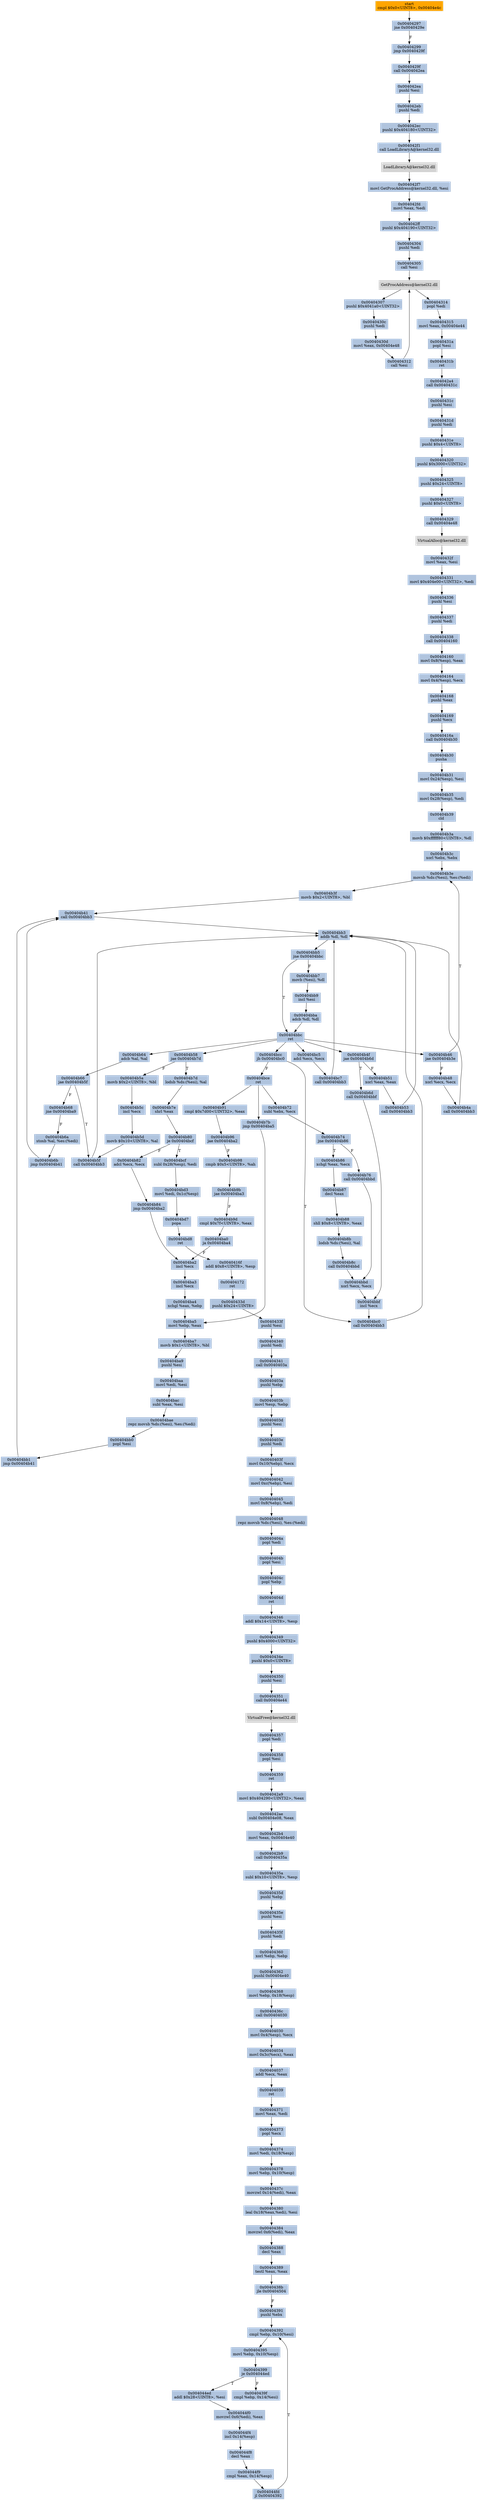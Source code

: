 digraph G {
node[shape=rectangle,style=filled,fillcolor=lightsteelblue,color=lightsteelblue]
bgcolor="transparent"
a0x00404290cmpl_0x0UINT8_0x00404e4c[label="start\ncmpl $0x0<UINT8>, 0x00404e4c",fillcolor="orange",color="lightgrey"];
a0x00404297jne_0x0040429e[label="0x00404297\njne 0x0040429e"];
a0x00404299jmp_0x0040429f[label="0x00404299\njmp 0x0040429f"];
a0x0040429fcall_0x004042ea[label="0x0040429f\ncall 0x004042ea"];
a0x004042eapushl_esi[label="0x004042ea\npushl %esi"];
a0x004042ebpushl_edi[label="0x004042eb\npushl %edi"];
a0x004042ecpushl_0x404180UINT32[label="0x004042ec\npushl $0x404180<UINT32>"];
a0x004042f1call_LoadLibraryA_kernel32_dll[label="0x004042f1\ncall LoadLibraryA@kernel32.dll"];
LoadLibraryA_kernel32_dll[label="LoadLibraryA@kernel32.dll",fillcolor="lightgrey",color="lightgrey"];
a0x004042f7movl_GetProcAddress_kernel32_dll_esi[label="0x004042f7\nmovl GetProcAddress@kernel32.dll, %esi"];
a0x004042fdmovl_eax_edi[label="0x004042fd\nmovl %eax, %edi"];
a0x004042ffpushl_0x404190UINT32[label="0x004042ff\npushl $0x404190<UINT32>"];
a0x00404304pushl_edi[label="0x00404304\npushl %edi"];
a0x00404305call_esi[label="0x00404305\ncall %esi"];
GetProcAddress_kernel32_dll[label="GetProcAddress@kernel32.dll",fillcolor="lightgrey",color="lightgrey"];
a0x00404307pushl_0x4041a0UINT32[label="0x00404307\npushl $0x4041a0<UINT32>"];
a0x0040430cpushl_edi[label="0x0040430c\npushl %edi"];
a0x0040430dmovl_eax_0x00404e48[label="0x0040430d\nmovl %eax, 0x00404e48"];
a0x00404312call_esi[label="0x00404312\ncall %esi"];
a0x00404314popl_edi[label="0x00404314\npopl %edi"];
a0x00404315movl_eax_0x00404e44[label="0x00404315\nmovl %eax, 0x00404e44"];
a0x0040431apopl_esi[label="0x0040431a\npopl %esi"];
a0x0040431bret[label="0x0040431b\nret"];
a0x004042a4call_0x0040431c[label="0x004042a4\ncall 0x0040431c"];
a0x0040431cpushl_esi[label="0x0040431c\npushl %esi"];
a0x0040431dpushl_edi[label="0x0040431d\npushl %edi"];
a0x0040431epushl_0x4UINT8[label="0x0040431e\npushl $0x4<UINT8>"];
a0x00404320pushl_0x3000UINT32[label="0x00404320\npushl $0x3000<UINT32>"];
a0x00404325pushl_0x24UINT8[label="0x00404325\npushl $0x24<UINT8>"];
a0x00404327pushl_0x0UINT8[label="0x00404327\npushl $0x0<UINT8>"];
a0x00404329call_0x00404e48[label="0x00404329\ncall 0x00404e48"];
VirtualAlloc_kernel32_dll[label="VirtualAlloc@kernel32.dll",fillcolor="lightgrey",color="lightgrey"];
a0x0040432fmovl_eax_esi[label="0x0040432f\nmovl %eax, %esi"];
a0x00404331movl_0x404e00UINT32_edi[label="0x00404331\nmovl $0x404e00<UINT32>, %edi"];
a0x00404336pushl_esi[label="0x00404336\npushl %esi"];
a0x00404337pushl_edi[label="0x00404337\npushl %edi"];
a0x00404338call_0x00404160[label="0x00404338\ncall 0x00404160"];
a0x00404160movl_0x8esp__eax[label="0x00404160\nmovl 0x8(%esp), %eax"];
a0x00404164movl_0x4esp__ecx[label="0x00404164\nmovl 0x4(%esp), %ecx"];
a0x00404168pushl_eax[label="0x00404168\npushl %eax"];
a0x00404169pushl_ecx[label="0x00404169\npushl %ecx"];
a0x0040416acall_0x00404b30[label="0x0040416a\ncall 0x00404b30"];
a0x00404b30pusha_[label="0x00404b30\npusha "];
a0x00404b31movl_0x24esp__esi[label="0x00404b31\nmovl 0x24(%esp), %esi"];
a0x00404b35movl_0x28esp__edi[label="0x00404b35\nmovl 0x28(%esp), %edi"];
a0x00404b39cld_[label="0x00404b39\ncld "];
a0x00404b3amovb_0xffffff80UINT8_dl[label="0x00404b3a\nmovb $0xffffff80<UINT8>, %dl"];
a0x00404b3cxorl_ebx_ebx[label="0x00404b3c\nxorl %ebx, %ebx"];
a0x00404b3emovsb_ds_esi__es_edi_[label="0x00404b3e\nmovsb %ds:(%esi), %es:(%edi)"];
a0x00404b3fmovb_0x2UINT8_bl[label="0x00404b3f\nmovb $0x2<UINT8>, %bl"];
a0x00404b41call_0x00404bb3[label="0x00404b41\ncall 0x00404bb3"];
a0x00404bb3addb_dl_dl[label="0x00404bb3\naddb %dl, %dl"];
a0x00404bb5jne_0x00404bbc[label="0x00404bb5\njne 0x00404bbc"];
a0x00404bb7movb_esi__dl[label="0x00404bb7\nmovb (%esi), %dl"];
a0x00404bb9incl_esi[label="0x00404bb9\nincl %esi"];
a0x00404bbaadcb_dl_dl[label="0x00404bba\nadcb %dl, %dl"];
a0x00404bbcret[label="0x00404bbc\nret"];
a0x00404b46jae_0x00404b3e[label="0x00404b46\njae 0x00404b3e"];
a0x00404b48xorl_ecx_ecx[label="0x00404b48\nxorl %ecx, %ecx"];
a0x00404b4acall_0x00404bb3[label="0x00404b4a\ncall 0x00404bb3"];
a0x00404b4fjae_0x00404b6d[label="0x00404b4f\njae 0x00404b6d"];
a0x00404b51xorl_eax_eax[label="0x00404b51\nxorl %eax, %eax"];
a0x00404b53call_0x00404bb3[label="0x00404b53\ncall 0x00404bb3"];
a0x00404b58jae_0x00404b7d[label="0x00404b58\njae 0x00404b7d"];
a0x00404b5amovb_0x2UINT8_bl[label="0x00404b5a\nmovb $0x2<UINT8>, %bl"];
a0x00404b5cincl_ecx[label="0x00404b5c\nincl %ecx"];
a0x00404b5dmovb_0x10UINT8_al[label="0x00404b5d\nmovb $0x10<UINT8>, %al"];
a0x00404b5fcall_0x00404bb3[label="0x00404b5f\ncall 0x00404bb3"];
a0x00404b64adcb_al_al[label="0x00404b64\nadcb %al, %al"];
a0x00404b66jae_0x00404b5f[label="0x00404b66\njae 0x00404b5f"];
a0x00404b68jne_0x00404ba9[label="0x00404b68\njne 0x00404ba9"];
a0x00404b6astosb_al_es_edi_[label="0x00404b6a\nstosb %al, %es:(%edi)"];
a0x00404b6bjmp_0x00404b41[label="0x00404b6b\njmp 0x00404b41"];
a0x00404b7dlodsb_ds_esi__al[label="0x00404b7d\nlodsb %ds:(%esi), %al"];
a0x00404b7eshrl_eax[label="0x00404b7e\nshrl %eax"];
a0x00404b80je_0x00404bcf[label="0x00404b80\nje 0x00404bcf"];
a0x00404b82adcl_ecx_ecx[label="0x00404b82\nadcl %ecx, %ecx"];
a0x00404b84jmp_0x00404ba2[label="0x00404b84\njmp 0x00404ba2"];
a0x00404ba2incl_ecx[label="0x00404ba2\nincl %ecx"];
a0x00404ba3incl_ecx[label="0x00404ba3\nincl %ecx"];
a0x00404ba4xchgl_eax_ebp[label="0x00404ba4\nxchgl %eax, %ebp"];
a0x00404ba5movl_ebp_eax[label="0x00404ba5\nmovl %ebp, %eax"];
a0x00404ba7movb_0x1UINT8_bl[label="0x00404ba7\nmovb $0x1<UINT8>, %bl"];
a0x00404ba9pushl_esi[label="0x00404ba9\npushl %esi"];
a0x00404baamovl_edi_esi[label="0x00404baa\nmovl %edi, %esi"];
a0x00404bacsubl_eax_esi[label="0x00404bac\nsubl %eax, %esi"];
a0x00404baerepz_movsb_ds_esi__es_edi_[label="0x00404bae\nrepz movsb %ds:(%esi), %es:(%edi)"];
a0x00404bb0popl_esi[label="0x00404bb0\npopl %esi"];
a0x00404bb1jmp_0x00404b41[label="0x00404bb1\njmp 0x00404b41"];
a0x00404b6dcall_0x00404bbf[label="0x00404b6d\ncall 0x00404bbf"];
a0x00404bbfincl_ecx[label="0x00404bbf\nincl %ecx"];
a0x00404bc0call_0x00404bb3[label="0x00404bc0\ncall 0x00404bb3"];
a0x00404bc5adcl_ecx_ecx[label="0x00404bc5\nadcl %ecx, %ecx"];
a0x00404bc7call_0x00404bb3[label="0x00404bc7\ncall 0x00404bb3"];
a0x00404bccjb_0x00404bc0[label="0x00404bcc\njb 0x00404bc0"];
a0x00404bceret[label="0x00404bce\nret"];
a0x00404b72subl_ebx_ecx[label="0x00404b72\nsubl %ebx, %ecx"];
a0x00404b74jne_0x00404b86[label="0x00404b74\njne 0x00404b86"];
a0x00404b76call_0x00404bbd[label="0x00404b76\ncall 0x00404bbd"];
a0x00404bbdxorl_ecx_ecx[label="0x00404bbd\nxorl %ecx, %ecx"];
a0x00404b7bjmp_0x00404ba5[label="0x00404b7b\njmp 0x00404ba5"];
a0x00404b86xchgl_eax_ecx[label="0x00404b86\nxchgl %eax, %ecx"];
a0x00404b87decl_eax[label="0x00404b87\ndecl %eax"];
a0x00404b88shll_0x8UINT8_eax[label="0x00404b88\nshll $0x8<UINT8>, %eax"];
a0x00404b8blodsb_ds_esi__al[label="0x00404b8b\nlodsb %ds:(%esi), %al"];
a0x00404b8ccall_0x00404bbd[label="0x00404b8c\ncall 0x00404bbd"];
a0x00404b91cmpl_0x7d00UINT32_eax[label="0x00404b91\ncmpl $0x7d00<UINT32>, %eax"];
a0x00404b96jae_0x00404ba2[label="0x00404b96\njae 0x00404ba2"];
a0x00404b98cmpb_0x5UINT8_ah[label="0x00404b98\ncmpb $0x5<UINT8>, %ah"];
a0x00404b9bjae_0x00404ba3[label="0x00404b9b\njae 0x00404ba3"];
a0x00404b9dcmpl_0x7fUINT8_eax[label="0x00404b9d\ncmpl $0x7f<UINT8>, %eax"];
a0x00404ba0ja_0x00404ba4[label="0x00404ba0\nja 0x00404ba4"];
a0x00404bcfsubl_0x28esp__edi[label="0x00404bcf\nsubl 0x28(%esp), %edi"];
a0x00404bd3movl_edi_0x1cesp_[label="0x00404bd3\nmovl %edi, 0x1c(%esp)"];
a0x00404bd7popa_[label="0x00404bd7\npopa "];
a0x00404bd8ret[label="0x00404bd8\nret"];
a0x0040416faddl_0x8UINT8_esp[label="0x0040416f\naddl $0x8<UINT8>, %esp"];
a0x00404172ret[label="0x00404172\nret"];
a0x0040433dpushl_0x24UINT8[label="0x0040433d\npushl $0x24<UINT8>"];
a0x0040433fpushl_esi[label="0x0040433f\npushl %esi"];
a0x00404340pushl_edi[label="0x00404340\npushl %edi"];
a0x00404341call_0x0040403a[label="0x00404341\ncall 0x0040403a"];
a0x0040403apushl_ebp[label="0x0040403a\npushl %ebp"];
a0x0040403bmovl_esp_ebp[label="0x0040403b\nmovl %esp, %ebp"];
a0x0040403dpushl_esi[label="0x0040403d\npushl %esi"];
a0x0040403epushl_edi[label="0x0040403e\npushl %edi"];
a0x0040403fmovl_0x10ebp__ecx[label="0x0040403f\nmovl 0x10(%ebp), %ecx"];
a0x00404042movl_0xcebp__esi[label="0x00404042\nmovl 0xc(%ebp), %esi"];
a0x00404045movl_0x8ebp__edi[label="0x00404045\nmovl 0x8(%ebp), %edi"];
a0x00404048repz_movsb_ds_esi__es_edi_[label="0x00404048\nrepz movsb %ds:(%esi), %es:(%edi)"];
a0x0040404apopl_edi[label="0x0040404a\npopl %edi"];
a0x0040404bpopl_esi[label="0x0040404b\npopl %esi"];
a0x0040404cpopl_ebp[label="0x0040404c\npopl %ebp"];
a0x0040404dret[label="0x0040404d\nret"];
a0x00404346addl_0x14UINT8_esp[label="0x00404346\naddl $0x14<UINT8>, %esp"];
a0x00404349pushl_0x4000UINT32[label="0x00404349\npushl $0x4000<UINT32>"];
a0x0040434epushl_0x0UINT8[label="0x0040434e\npushl $0x0<UINT8>"];
a0x00404350pushl_esi[label="0x00404350\npushl %esi"];
a0x00404351call_0x00404e44[label="0x00404351\ncall 0x00404e44"];
VirtualFree_kernel32_dll[label="VirtualFree@kernel32.dll",fillcolor="lightgrey",color="lightgrey"];
a0x00404357popl_edi[label="0x00404357\npopl %edi"];
a0x00404358popl_esi[label="0x00404358\npopl %esi"];
a0x00404359ret[label="0x00404359\nret"];
a0x004042a9movl_0x404290UINT32_eax[label="0x004042a9\nmovl $0x404290<UINT32>, %eax"];
a0x004042aesubl_0x00404e08_eax[label="0x004042ae\nsubl 0x00404e08, %eax"];
a0x004042b4movl_eax_0x00404e40[label="0x004042b4\nmovl %eax, 0x00404e40"];
a0x004042b9call_0x0040435a[label="0x004042b9\ncall 0x0040435a"];
a0x0040435asubl_0x10UINT8_esp[label="0x0040435a\nsubl $0x10<UINT8>, %esp"];
a0x0040435dpushl_ebp[label="0x0040435d\npushl %ebp"];
a0x0040435epushl_esi[label="0x0040435e\npushl %esi"];
a0x0040435fpushl_edi[label="0x0040435f\npushl %edi"];
a0x00404360xorl_ebp_ebp[label="0x00404360\nxorl %ebp, %ebp"];
a0x00404362pushl_0x00404e40[label="0x00404362\npushl 0x00404e40"];
a0x00404368movl_ebp_0x18esp_[label="0x00404368\nmovl %ebp, 0x18(%esp)"];
a0x0040436ccall_0x00404030[label="0x0040436c\ncall 0x00404030"];
a0x00404030movl_0x4esp__ecx[label="0x00404030\nmovl 0x4(%esp), %ecx"];
a0x00404034movl_0x3cecx__eax[label="0x00404034\nmovl 0x3c(%ecx), %eax"];
a0x00404037addl_ecx_eax[label="0x00404037\naddl %ecx, %eax"];
a0x00404039ret[label="0x00404039\nret"];
a0x00404371movl_eax_edi[label="0x00404371\nmovl %eax, %edi"];
a0x00404373popl_ecx[label="0x00404373\npopl %ecx"];
a0x00404374movl_edi_0x18esp_[label="0x00404374\nmovl %edi, 0x18(%esp)"];
a0x00404378movl_ebp_0x10esp_[label="0x00404378\nmovl %ebp, 0x10(%esp)"];
a0x0040437cmovzwl_0x14edi__eax[label="0x0040437c\nmovzwl 0x14(%edi), %eax"];
a0x00404380leal_0x18eaxedi__esi[label="0x00404380\nleal 0x18(%eax,%edi), %esi"];
a0x00404384movzwl_0x6edi__eax[label="0x00404384\nmovzwl 0x6(%edi), %eax"];
a0x00404388decl_eax[label="0x00404388\ndecl %eax"];
a0x00404389testl_eax_eax[label="0x00404389\ntestl %eax, %eax"];
a0x0040438bjle_0x00404504[label="0x0040438b\njle 0x00404504"];
a0x00404391pushl_ebx[label="0x00404391\npushl %ebx"];
a0x00404392cmpl_ebp_0x10esi_[label="0x00404392\ncmpl %ebp, 0x10(%esi)"];
a0x00404395movl_ebp_0x10esp_[label="0x00404395\nmovl %ebp, 0x10(%esp)"];
a0x00404399je_0x004044ed[label="0x00404399\nje 0x004044ed"];
a0x0040439fcmpl_ebp_0x14esi_[label="0x0040439f\ncmpl %ebp, 0x14(%esi)"];
a0x004044edaddl_0x28UINT8_esi[label="0x004044ed\naddl $0x28<UINT8>, %esi"];
a0x004044f0movzwl_0x6edi__eax[label="0x004044f0\nmovzwl 0x6(%edi), %eax"];
a0x004044f4incl_0x14esp_[label="0x004044f4\nincl 0x14(%esp)"];
a0x004044f8decl_eax[label="0x004044f8\ndecl %eax"];
a0x004044f9cmpl_eax_0x14esp_[label="0x004044f9\ncmpl %eax, 0x14(%esp)"];
a0x004044fdjl_0x00404392[label="0x004044fd\njl 0x00404392"];
a0x00404290cmpl_0x0UINT8_0x00404e4c -> a0x00404297jne_0x0040429e [color="#000000"];
a0x00404297jne_0x0040429e -> a0x00404299jmp_0x0040429f [color="#000000",label="F"];
a0x00404299jmp_0x0040429f -> a0x0040429fcall_0x004042ea [color="#000000"];
a0x0040429fcall_0x004042ea -> a0x004042eapushl_esi [color="#000000"];
a0x004042eapushl_esi -> a0x004042ebpushl_edi [color="#000000"];
a0x004042ebpushl_edi -> a0x004042ecpushl_0x404180UINT32 [color="#000000"];
a0x004042ecpushl_0x404180UINT32 -> a0x004042f1call_LoadLibraryA_kernel32_dll [color="#000000"];
a0x004042f1call_LoadLibraryA_kernel32_dll -> LoadLibraryA_kernel32_dll [color="#000000"];
LoadLibraryA_kernel32_dll -> a0x004042f7movl_GetProcAddress_kernel32_dll_esi [color="#000000"];
a0x004042f7movl_GetProcAddress_kernel32_dll_esi -> a0x004042fdmovl_eax_edi [color="#000000"];
a0x004042fdmovl_eax_edi -> a0x004042ffpushl_0x404190UINT32 [color="#000000"];
a0x004042ffpushl_0x404190UINT32 -> a0x00404304pushl_edi [color="#000000"];
a0x00404304pushl_edi -> a0x00404305call_esi [color="#000000"];
a0x00404305call_esi -> GetProcAddress_kernel32_dll [color="#000000"];
GetProcAddress_kernel32_dll -> a0x00404307pushl_0x4041a0UINT32 [color="#000000"];
a0x00404307pushl_0x4041a0UINT32 -> a0x0040430cpushl_edi [color="#000000"];
a0x0040430cpushl_edi -> a0x0040430dmovl_eax_0x00404e48 [color="#000000"];
a0x0040430dmovl_eax_0x00404e48 -> a0x00404312call_esi [color="#000000"];
a0x00404312call_esi -> GetProcAddress_kernel32_dll [color="#000000"];
GetProcAddress_kernel32_dll -> a0x00404314popl_edi [color="#000000"];
a0x00404314popl_edi -> a0x00404315movl_eax_0x00404e44 [color="#000000"];
a0x00404315movl_eax_0x00404e44 -> a0x0040431apopl_esi [color="#000000"];
a0x0040431apopl_esi -> a0x0040431bret [color="#000000"];
a0x0040431bret -> a0x004042a4call_0x0040431c [color="#000000"];
a0x004042a4call_0x0040431c -> a0x0040431cpushl_esi [color="#000000"];
a0x0040431cpushl_esi -> a0x0040431dpushl_edi [color="#000000"];
a0x0040431dpushl_edi -> a0x0040431epushl_0x4UINT8 [color="#000000"];
a0x0040431epushl_0x4UINT8 -> a0x00404320pushl_0x3000UINT32 [color="#000000"];
a0x00404320pushl_0x3000UINT32 -> a0x00404325pushl_0x24UINT8 [color="#000000"];
a0x00404325pushl_0x24UINT8 -> a0x00404327pushl_0x0UINT8 [color="#000000"];
a0x00404327pushl_0x0UINT8 -> a0x00404329call_0x00404e48 [color="#000000"];
a0x00404329call_0x00404e48 -> VirtualAlloc_kernel32_dll [color="#000000"];
VirtualAlloc_kernel32_dll -> a0x0040432fmovl_eax_esi [color="#000000"];
a0x0040432fmovl_eax_esi -> a0x00404331movl_0x404e00UINT32_edi [color="#000000"];
a0x00404331movl_0x404e00UINT32_edi -> a0x00404336pushl_esi [color="#000000"];
a0x00404336pushl_esi -> a0x00404337pushl_edi [color="#000000"];
a0x00404337pushl_edi -> a0x00404338call_0x00404160 [color="#000000"];
a0x00404338call_0x00404160 -> a0x00404160movl_0x8esp__eax [color="#000000"];
a0x00404160movl_0x8esp__eax -> a0x00404164movl_0x4esp__ecx [color="#000000"];
a0x00404164movl_0x4esp__ecx -> a0x00404168pushl_eax [color="#000000"];
a0x00404168pushl_eax -> a0x00404169pushl_ecx [color="#000000"];
a0x00404169pushl_ecx -> a0x0040416acall_0x00404b30 [color="#000000"];
a0x0040416acall_0x00404b30 -> a0x00404b30pusha_ [color="#000000"];
a0x00404b30pusha_ -> a0x00404b31movl_0x24esp__esi [color="#000000"];
a0x00404b31movl_0x24esp__esi -> a0x00404b35movl_0x28esp__edi [color="#000000"];
a0x00404b35movl_0x28esp__edi -> a0x00404b39cld_ [color="#000000"];
a0x00404b39cld_ -> a0x00404b3amovb_0xffffff80UINT8_dl [color="#000000"];
a0x00404b3amovb_0xffffff80UINT8_dl -> a0x00404b3cxorl_ebx_ebx [color="#000000"];
a0x00404b3cxorl_ebx_ebx -> a0x00404b3emovsb_ds_esi__es_edi_ [color="#000000"];
a0x00404b3emovsb_ds_esi__es_edi_ -> a0x00404b3fmovb_0x2UINT8_bl [color="#000000"];
a0x00404b3fmovb_0x2UINT8_bl -> a0x00404b41call_0x00404bb3 [color="#000000"];
a0x00404b41call_0x00404bb3 -> a0x00404bb3addb_dl_dl [color="#000000"];
a0x00404bb3addb_dl_dl -> a0x00404bb5jne_0x00404bbc [color="#000000"];
a0x00404bb5jne_0x00404bbc -> a0x00404bb7movb_esi__dl [color="#000000",label="F"];
a0x00404bb7movb_esi__dl -> a0x00404bb9incl_esi [color="#000000"];
a0x00404bb9incl_esi -> a0x00404bbaadcb_dl_dl [color="#000000"];
a0x00404bbaadcb_dl_dl -> a0x00404bbcret [color="#000000"];
a0x00404bbcret -> a0x00404b46jae_0x00404b3e [color="#000000"];
a0x00404b46jae_0x00404b3e -> a0x00404b3emovsb_ds_esi__es_edi_ [color="#000000",label="T"];
a0x00404bb5jne_0x00404bbc -> a0x00404bbcret [color="#000000",label="T"];
a0x00404b46jae_0x00404b3e -> a0x00404b48xorl_ecx_ecx [color="#000000",label="F"];
a0x00404b48xorl_ecx_ecx -> a0x00404b4acall_0x00404bb3 [color="#000000"];
a0x00404b4acall_0x00404bb3 -> a0x00404bb3addb_dl_dl [color="#000000"];
a0x00404bbcret -> a0x00404b4fjae_0x00404b6d [color="#000000"];
a0x00404b4fjae_0x00404b6d -> a0x00404b51xorl_eax_eax [color="#000000",label="F"];
a0x00404b51xorl_eax_eax -> a0x00404b53call_0x00404bb3 [color="#000000"];
a0x00404b53call_0x00404bb3 -> a0x00404bb3addb_dl_dl [color="#000000"];
a0x00404bbcret -> a0x00404b58jae_0x00404b7d [color="#000000"];
a0x00404b58jae_0x00404b7d -> a0x00404b5amovb_0x2UINT8_bl [color="#000000",label="F"];
a0x00404b5amovb_0x2UINT8_bl -> a0x00404b5cincl_ecx [color="#000000"];
a0x00404b5cincl_ecx -> a0x00404b5dmovb_0x10UINT8_al [color="#000000"];
a0x00404b5dmovb_0x10UINT8_al -> a0x00404b5fcall_0x00404bb3 [color="#000000"];
a0x00404b5fcall_0x00404bb3 -> a0x00404bb3addb_dl_dl [color="#000000"];
a0x00404bbcret -> a0x00404b64adcb_al_al [color="#000000"];
a0x00404b64adcb_al_al -> a0x00404b66jae_0x00404b5f [color="#000000"];
a0x00404b66jae_0x00404b5f -> a0x00404b5fcall_0x00404bb3 [color="#000000",label="T"];
a0x00404b66jae_0x00404b5f -> a0x00404b68jne_0x00404ba9 [color="#000000",label="F"];
a0x00404b68jne_0x00404ba9 -> a0x00404b6astosb_al_es_edi_ [color="#000000",label="F"];
a0x00404b6astosb_al_es_edi_ -> a0x00404b6bjmp_0x00404b41 [color="#000000"];
a0x00404b6bjmp_0x00404b41 -> a0x00404b41call_0x00404bb3 [color="#000000"];
a0x00404b58jae_0x00404b7d -> a0x00404b7dlodsb_ds_esi__al [color="#000000",label="T"];
a0x00404b7dlodsb_ds_esi__al -> a0x00404b7eshrl_eax [color="#000000"];
a0x00404b7eshrl_eax -> a0x00404b80je_0x00404bcf [color="#000000"];
a0x00404b80je_0x00404bcf -> a0x00404b82adcl_ecx_ecx [color="#000000",label="F"];
a0x00404b82adcl_ecx_ecx -> a0x00404b84jmp_0x00404ba2 [color="#000000"];
a0x00404b84jmp_0x00404ba2 -> a0x00404ba2incl_ecx [color="#000000"];
a0x00404ba2incl_ecx -> a0x00404ba3incl_ecx [color="#000000"];
a0x00404ba3incl_ecx -> a0x00404ba4xchgl_eax_ebp [color="#000000"];
a0x00404ba4xchgl_eax_ebp -> a0x00404ba5movl_ebp_eax [color="#000000"];
a0x00404ba5movl_ebp_eax -> a0x00404ba7movb_0x1UINT8_bl [color="#000000"];
a0x00404ba7movb_0x1UINT8_bl -> a0x00404ba9pushl_esi [color="#000000"];
a0x00404ba9pushl_esi -> a0x00404baamovl_edi_esi [color="#000000"];
a0x00404baamovl_edi_esi -> a0x00404bacsubl_eax_esi [color="#000000"];
a0x00404bacsubl_eax_esi -> a0x00404baerepz_movsb_ds_esi__es_edi_ [color="#000000"];
a0x00404baerepz_movsb_ds_esi__es_edi_ -> a0x00404bb0popl_esi [color="#000000"];
a0x00404bb0popl_esi -> a0x00404bb1jmp_0x00404b41 [color="#000000"];
a0x00404bb1jmp_0x00404b41 -> a0x00404b41call_0x00404bb3 [color="#000000"];
a0x00404b4fjae_0x00404b6d -> a0x00404b6dcall_0x00404bbf [color="#000000",label="T"];
a0x00404b6dcall_0x00404bbf -> a0x00404bbfincl_ecx [color="#000000"];
a0x00404bbfincl_ecx -> a0x00404bc0call_0x00404bb3 [color="#000000"];
a0x00404bc0call_0x00404bb3 -> a0x00404bb3addb_dl_dl [color="#000000"];
a0x00404bbcret -> a0x00404bc5adcl_ecx_ecx [color="#000000"];
a0x00404bc5adcl_ecx_ecx -> a0x00404bc7call_0x00404bb3 [color="#000000"];
a0x00404bc7call_0x00404bb3 -> a0x00404bb3addb_dl_dl [color="#000000"];
a0x00404bbcret -> a0x00404bccjb_0x00404bc0 [color="#000000"];
a0x00404bccjb_0x00404bc0 -> a0x00404bceret [color="#000000",label="F"];
a0x00404bceret -> a0x00404b72subl_ebx_ecx [color="#000000"];
a0x00404b72subl_ebx_ecx -> a0x00404b74jne_0x00404b86 [color="#000000"];
a0x00404b74jne_0x00404b86 -> a0x00404b76call_0x00404bbd [color="#000000",label="F"];
a0x00404b76call_0x00404bbd -> a0x00404bbdxorl_ecx_ecx [color="#000000"];
a0x00404bbdxorl_ecx_ecx -> a0x00404bbfincl_ecx [color="#000000"];
a0x00404bceret -> a0x00404b7bjmp_0x00404ba5 [color="#000000"];
a0x00404b7bjmp_0x00404ba5 -> a0x00404ba5movl_ebp_eax [color="#000000"];
a0x00404b74jne_0x00404b86 -> a0x00404b86xchgl_eax_ecx [color="#000000",label="T"];
a0x00404b86xchgl_eax_ecx -> a0x00404b87decl_eax [color="#000000"];
a0x00404b87decl_eax -> a0x00404b88shll_0x8UINT8_eax [color="#000000"];
a0x00404b88shll_0x8UINT8_eax -> a0x00404b8blodsb_ds_esi__al [color="#000000"];
a0x00404b8blodsb_ds_esi__al -> a0x00404b8ccall_0x00404bbd [color="#000000"];
a0x00404b8ccall_0x00404bbd -> a0x00404bbdxorl_ecx_ecx [color="#000000"];
a0x00404bccjb_0x00404bc0 -> a0x00404bc0call_0x00404bb3 [color="#000000",label="T"];
a0x00404bceret -> a0x00404b91cmpl_0x7d00UINT32_eax [color="#000000"];
a0x00404b91cmpl_0x7d00UINT32_eax -> a0x00404b96jae_0x00404ba2 [color="#000000"];
a0x00404b96jae_0x00404ba2 -> a0x00404b98cmpb_0x5UINT8_ah [color="#000000",label="F"];
a0x00404b98cmpb_0x5UINT8_ah -> a0x00404b9bjae_0x00404ba3 [color="#000000"];
a0x00404b9bjae_0x00404ba3 -> a0x00404b9dcmpl_0x7fUINT8_eax [color="#000000",label="F"];
a0x00404b9dcmpl_0x7fUINT8_eax -> a0x00404ba0ja_0x00404ba4 [color="#000000"];
a0x00404ba0ja_0x00404ba4 -> a0x00404ba2incl_ecx [color="#000000",label="F"];
a0x00404b80je_0x00404bcf -> a0x00404bcfsubl_0x28esp__edi [color="#000000",label="T"];
a0x00404bcfsubl_0x28esp__edi -> a0x00404bd3movl_edi_0x1cesp_ [color="#000000"];
a0x00404bd3movl_edi_0x1cesp_ -> a0x00404bd7popa_ [color="#000000"];
a0x00404bd7popa_ -> a0x00404bd8ret [color="#000000"];
a0x00404bd8ret -> a0x0040416faddl_0x8UINT8_esp [color="#000000"];
a0x0040416faddl_0x8UINT8_esp -> a0x00404172ret [color="#000000"];
a0x00404172ret -> a0x0040433dpushl_0x24UINT8 [color="#000000"];
a0x0040433dpushl_0x24UINT8 -> a0x0040433fpushl_esi [color="#000000"];
a0x0040433fpushl_esi -> a0x00404340pushl_edi [color="#000000"];
a0x00404340pushl_edi -> a0x00404341call_0x0040403a [color="#000000"];
a0x00404341call_0x0040403a -> a0x0040403apushl_ebp [color="#000000"];
a0x0040403apushl_ebp -> a0x0040403bmovl_esp_ebp [color="#000000"];
a0x0040403bmovl_esp_ebp -> a0x0040403dpushl_esi [color="#000000"];
a0x0040403dpushl_esi -> a0x0040403epushl_edi [color="#000000"];
a0x0040403epushl_edi -> a0x0040403fmovl_0x10ebp__ecx [color="#000000"];
a0x0040403fmovl_0x10ebp__ecx -> a0x00404042movl_0xcebp__esi [color="#000000"];
a0x00404042movl_0xcebp__esi -> a0x00404045movl_0x8ebp__edi [color="#000000"];
a0x00404045movl_0x8ebp__edi -> a0x00404048repz_movsb_ds_esi__es_edi_ [color="#000000"];
a0x00404048repz_movsb_ds_esi__es_edi_ -> a0x0040404apopl_edi [color="#000000"];
a0x0040404apopl_edi -> a0x0040404bpopl_esi [color="#000000"];
a0x0040404bpopl_esi -> a0x0040404cpopl_ebp [color="#000000"];
a0x0040404cpopl_ebp -> a0x0040404dret [color="#000000"];
a0x0040404dret -> a0x00404346addl_0x14UINT8_esp [color="#000000"];
a0x00404346addl_0x14UINT8_esp -> a0x00404349pushl_0x4000UINT32 [color="#000000"];
a0x00404349pushl_0x4000UINT32 -> a0x0040434epushl_0x0UINT8 [color="#000000"];
a0x0040434epushl_0x0UINT8 -> a0x00404350pushl_esi [color="#000000"];
a0x00404350pushl_esi -> a0x00404351call_0x00404e44 [color="#000000"];
a0x00404351call_0x00404e44 -> VirtualFree_kernel32_dll [color="#000000"];
VirtualFree_kernel32_dll -> a0x00404357popl_edi [color="#000000"];
a0x00404357popl_edi -> a0x00404358popl_esi [color="#000000"];
a0x00404358popl_esi -> a0x00404359ret [color="#000000"];
a0x00404359ret -> a0x004042a9movl_0x404290UINT32_eax [color="#000000"];
a0x004042a9movl_0x404290UINT32_eax -> a0x004042aesubl_0x00404e08_eax [color="#000000"];
a0x004042aesubl_0x00404e08_eax -> a0x004042b4movl_eax_0x00404e40 [color="#000000"];
a0x004042b4movl_eax_0x00404e40 -> a0x004042b9call_0x0040435a [color="#000000"];
a0x004042b9call_0x0040435a -> a0x0040435asubl_0x10UINT8_esp [color="#000000"];
a0x0040435asubl_0x10UINT8_esp -> a0x0040435dpushl_ebp [color="#000000"];
a0x0040435dpushl_ebp -> a0x0040435epushl_esi [color="#000000"];
a0x0040435epushl_esi -> a0x0040435fpushl_edi [color="#000000"];
a0x0040435fpushl_edi -> a0x00404360xorl_ebp_ebp [color="#000000"];
a0x00404360xorl_ebp_ebp -> a0x00404362pushl_0x00404e40 [color="#000000"];
a0x00404362pushl_0x00404e40 -> a0x00404368movl_ebp_0x18esp_ [color="#000000"];
a0x00404368movl_ebp_0x18esp_ -> a0x0040436ccall_0x00404030 [color="#000000"];
a0x0040436ccall_0x00404030 -> a0x00404030movl_0x4esp__ecx [color="#000000"];
a0x00404030movl_0x4esp__ecx -> a0x00404034movl_0x3cecx__eax [color="#000000"];
a0x00404034movl_0x3cecx__eax -> a0x00404037addl_ecx_eax [color="#000000"];
a0x00404037addl_ecx_eax -> a0x00404039ret [color="#000000"];
a0x00404039ret -> a0x00404371movl_eax_edi [color="#000000"];
a0x00404371movl_eax_edi -> a0x00404373popl_ecx [color="#000000"];
a0x00404373popl_ecx -> a0x00404374movl_edi_0x18esp_ [color="#000000"];
a0x00404374movl_edi_0x18esp_ -> a0x00404378movl_ebp_0x10esp_ [color="#000000"];
a0x00404378movl_ebp_0x10esp_ -> a0x0040437cmovzwl_0x14edi__eax [color="#000000"];
a0x0040437cmovzwl_0x14edi__eax -> a0x00404380leal_0x18eaxedi__esi [color="#000000"];
a0x00404380leal_0x18eaxedi__esi -> a0x00404384movzwl_0x6edi__eax [color="#000000"];
a0x00404384movzwl_0x6edi__eax -> a0x00404388decl_eax [color="#000000"];
a0x00404388decl_eax -> a0x00404389testl_eax_eax [color="#000000"];
a0x00404389testl_eax_eax -> a0x0040438bjle_0x00404504 [color="#000000"];
a0x0040438bjle_0x00404504 -> a0x00404391pushl_ebx [color="#000000",label="F"];
a0x00404391pushl_ebx -> a0x00404392cmpl_ebp_0x10esi_ [color="#000000"];
a0x00404392cmpl_ebp_0x10esi_ -> a0x00404395movl_ebp_0x10esp_ [color="#000000"];
a0x00404395movl_ebp_0x10esp_ -> a0x00404399je_0x004044ed [color="#000000"];
a0x00404399je_0x004044ed -> a0x0040439fcmpl_ebp_0x14esi_ [color="#000000",label="F"];
a0x00404399je_0x004044ed -> a0x004044edaddl_0x28UINT8_esi [color="#000000",label="T"];
a0x004044edaddl_0x28UINT8_esi -> a0x004044f0movzwl_0x6edi__eax [color="#000000"];
a0x004044f0movzwl_0x6edi__eax -> a0x004044f4incl_0x14esp_ [color="#000000"];
a0x004044f4incl_0x14esp_ -> a0x004044f8decl_eax [color="#000000"];
a0x004044f8decl_eax -> a0x004044f9cmpl_eax_0x14esp_ [color="#000000"];
a0x004044f9cmpl_eax_0x14esp_ -> a0x004044fdjl_0x00404392 [color="#000000"];
a0x004044fdjl_0x00404392 -> a0x00404392cmpl_ebp_0x10esi_ [color="#000000",label="T"];
}
